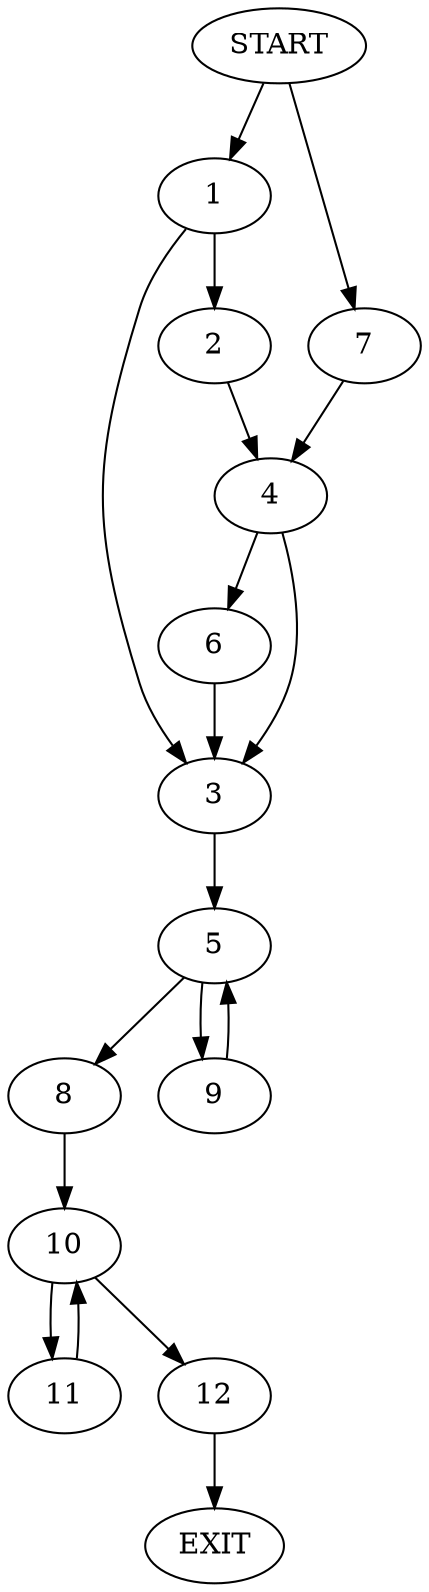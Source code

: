 digraph {
0 [label="START"]
13 [label="EXIT"]
0 -> 1
1 -> 2
1 -> 3
2 -> 4
3 -> 5
4 -> 3
4 -> 6
0 -> 7
7 -> 4
6 -> 3
5 -> 8
5 -> 9
9 -> 5
8 -> 10
10 -> 11
10 -> 12
12 -> 13
11 -> 10
}
